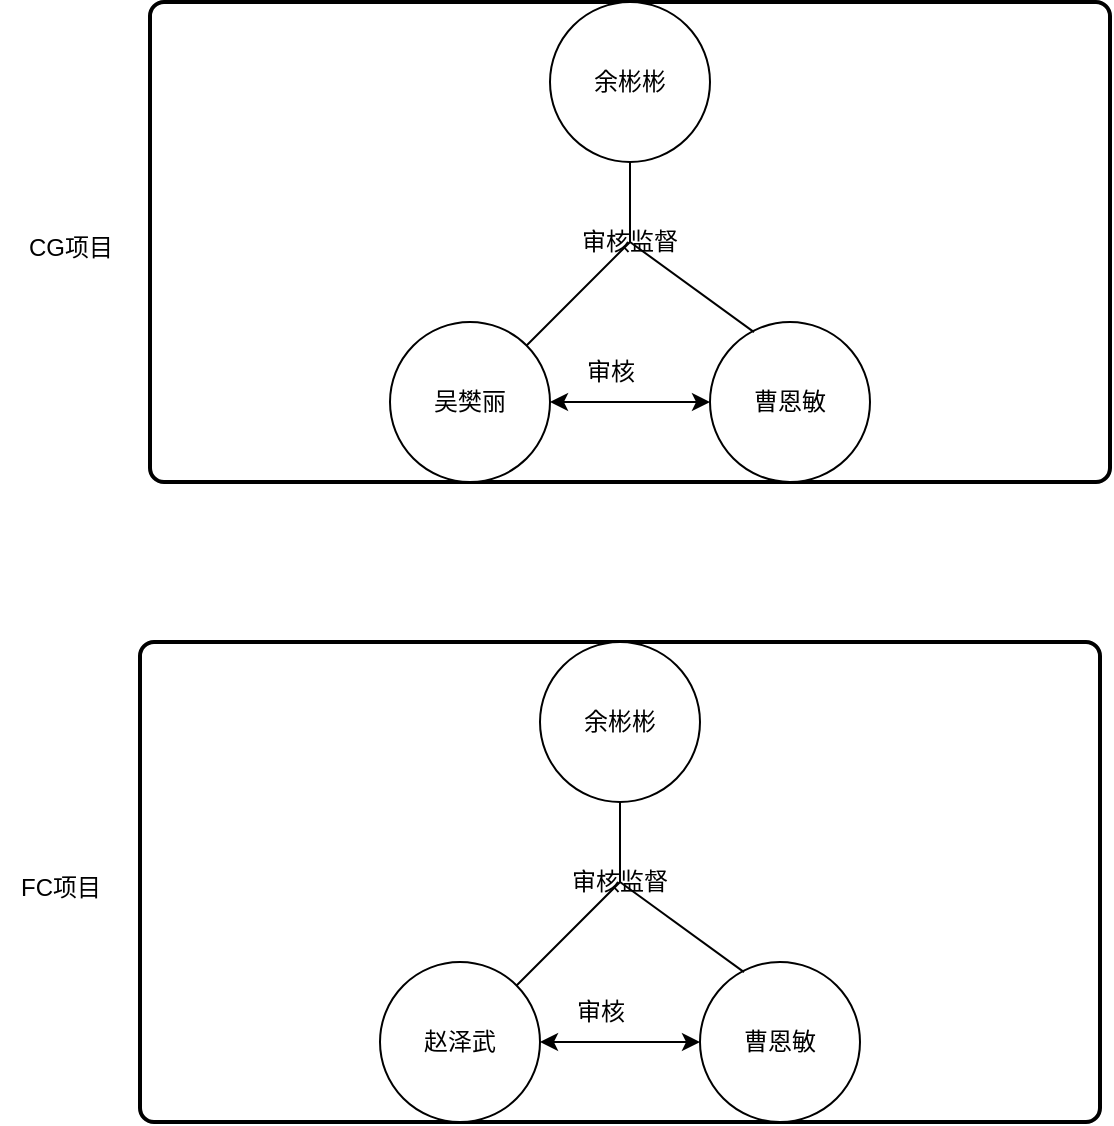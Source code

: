 <mxfile version="23.1.6" type="github">
  <diagram id="C5RBs43oDa-KdzZeNtuy" name="Page-1">
    <mxGraphModel dx="748" dy="670" grid="1" gridSize="10" guides="1" tooltips="1" connect="1" arrows="1" fold="1" page="1" pageScale="1" pageWidth="827" pageHeight="1169" math="0" shadow="0">
      <root>
        <mxCell id="WIyWlLk6GJQsqaUBKTNV-0" />
        <mxCell id="WIyWlLk6GJQsqaUBKTNV-1" parent="WIyWlLk6GJQsqaUBKTNV-0" />
        <mxCell id="Sk5eVXv0QJa8INyckC6k-43" value="审核监督" style="rounded=1;whiteSpace=wrap;html=1;absoluteArcSize=1;arcSize=14;strokeWidth=2;" vertex="1" parent="WIyWlLk6GJQsqaUBKTNV-1">
          <mxGeometry x="80" y="280" width="480" height="240" as="geometry" />
        </mxCell>
        <mxCell id="Sk5eVXv0QJa8INyckC6k-44" value="余彬彬" style="ellipse;whiteSpace=wrap;html=1;aspect=fixed;" vertex="1" parent="WIyWlLk6GJQsqaUBKTNV-1">
          <mxGeometry x="280" y="280" width="80" height="80" as="geometry" />
        </mxCell>
        <mxCell id="Sk5eVXv0QJa8INyckC6k-45" value="吴樊丽" style="ellipse;whiteSpace=wrap;html=1;aspect=fixed;" vertex="1" parent="WIyWlLk6GJQsqaUBKTNV-1">
          <mxGeometry x="200" y="440" width="80" height="80" as="geometry" />
        </mxCell>
        <mxCell id="Sk5eVXv0QJa8INyckC6k-46" value="曹恩敏" style="ellipse;whiteSpace=wrap;html=1;aspect=fixed;" vertex="1" parent="WIyWlLk6GJQsqaUBKTNV-1">
          <mxGeometry x="360" y="440" width="80" height="80" as="geometry" />
        </mxCell>
        <mxCell id="Sk5eVXv0QJa8INyckC6k-47" value="" style="endArrow=classic;startArrow=classic;html=1;rounded=0;exitX=1;exitY=0.5;exitDx=0;exitDy=0;entryX=0;entryY=0.5;entryDx=0;entryDy=0;" edge="1" parent="WIyWlLk6GJQsqaUBKTNV-1" source="Sk5eVXv0QJa8INyckC6k-45" target="Sk5eVXv0QJa8INyckC6k-46">
          <mxGeometry width="50" height="50" relative="1" as="geometry">
            <mxPoint x="240" y="270" as="sourcePoint" />
            <mxPoint x="350" y="270" as="targetPoint" />
            <Array as="points">
              <mxPoint x="310" y="480" />
              <mxPoint x="330" y="480" />
            </Array>
          </mxGeometry>
        </mxCell>
        <mxCell id="Sk5eVXv0QJa8INyckC6k-48" value="审核" style="text;html=1;align=center;verticalAlign=middle;resizable=0;points=[];autosize=1;strokeColor=none;fillColor=none;" vertex="1" parent="WIyWlLk6GJQsqaUBKTNV-1">
          <mxGeometry x="285" y="450" width="50" height="30" as="geometry" />
        </mxCell>
        <mxCell id="Sk5eVXv0QJa8INyckC6k-49" value="" style="endArrow=none;html=1;rounded=0;exitX=1;exitY=0;exitDx=0;exitDy=0;" edge="1" parent="WIyWlLk6GJQsqaUBKTNV-1" source="Sk5eVXv0QJa8INyckC6k-45" target="Sk5eVXv0QJa8INyckC6k-44">
          <mxGeometry width="50" height="50" relative="1" as="geometry">
            <mxPoint x="270" y="440" as="sourcePoint" />
            <mxPoint x="340" y="540" as="targetPoint" />
            <Array as="points">
              <mxPoint x="320" y="400" />
            </Array>
          </mxGeometry>
        </mxCell>
        <mxCell id="Sk5eVXv0QJa8INyckC6k-50" value="" style="endArrow=none;html=1;rounded=0;entryX=0.275;entryY=0.063;entryDx=0;entryDy=0;entryPerimeter=0;" edge="1" parent="WIyWlLk6GJQsqaUBKTNV-1" target="Sk5eVXv0QJa8INyckC6k-46">
          <mxGeometry width="50" height="50" relative="1" as="geometry">
            <mxPoint x="320" y="400" as="sourcePoint" />
            <mxPoint x="340" y="540" as="targetPoint" />
          </mxGeometry>
        </mxCell>
        <mxCell id="Sk5eVXv0QJa8INyckC6k-52" value="CG项目" style="text;html=1;align=center;verticalAlign=middle;resizable=0;points=[];autosize=1;strokeColor=none;fillColor=none;" vertex="1" parent="WIyWlLk6GJQsqaUBKTNV-1">
          <mxGeometry x="5" y="388" width="70" height="30" as="geometry" />
        </mxCell>
        <mxCell id="Sk5eVXv0QJa8INyckC6k-53" value="审核监督" style="rounded=1;whiteSpace=wrap;html=1;absoluteArcSize=1;arcSize=14;strokeWidth=2;" vertex="1" parent="WIyWlLk6GJQsqaUBKTNV-1">
          <mxGeometry x="75" y="600" width="480" height="240" as="geometry" />
        </mxCell>
        <mxCell id="Sk5eVXv0QJa8INyckC6k-54" value="余彬彬" style="ellipse;whiteSpace=wrap;html=1;aspect=fixed;" vertex="1" parent="WIyWlLk6GJQsqaUBKTNV-1">
          <mxGeometry x="275" y="600" width="80" height="80" as="geometry" />
        </mxCell>
        <mxCell id="Sk5eVXv0QJa8INyckC6k-55" value="赵泽武" style="ellipse;whiteSpace=wrap;html=1;aspect=fixed;" vertex="1" parent="WIyWlLk6GJQsqaUBKTNV-1">
          <mxGeometry x="195" y="760" width="80" height="80" as="geometry" />
        </mxCell>
        <mxCell id="Sk5eVXv0QJa8INyckC6k-56" value="曹恩敏" style="ellipse;whiteSpace=wrap;html=1;aspect=fixed;" vertex="1" parent="WIyWlLk6GJQsqaUBKTNV-1">
          <mxGeometry x="355" y="760" width="80" height="80" as="geometry" />
        </mxCell>
        <mxCell id="Sk5eVXv0QJa8INyckC6k-57" value="" style="endArrow=classic;startArrow=classic;html=1;rounded=0;exitX=1;exitY=0.5;exitDx=0;exitDy=0;entryX=0;entryY=0.5;entryDx=0;entryDy=0;" edge="1" parent="WIyWlLk6GJQsqaUBKTNV-1" source="Sk5eVXv0QJa8INyckC6k-55" target="Sk5eVXv0QJa8INyckC6k-56">
          <mxGeometry width="50" height="50" relative="1" as="geometry">
            <mxPoint x="235" y="590" as="sourcePoint" />
            <mxPoint x="345" y="590" as="targetPoint" />
            <Array as="points">
              <mxPoint x="305" y="800" />
              <mxPoint x="325" y="800" />
            </Array>
          </mxGeometry>
        </mxCell>
        <mxCell id="Sk5eVXv0QJa8INyckC6k-58" value="审核" style="text;html=1;align=center;verticalAlign=middle;resizable=0;points=[];autosize=1;strokeColor=none;fillColor=none;" vertex="1" parent="WIyWlLk6GJQsqaUBKTNV-1">
          <mxGeometry x="280" y="770" width="50" height="30" as="geometry" />
        </mxCell>
        <mxCell id="Sk5eVXv0QJa8INyckC6k-59" value="" style="endArrow=none;html=1;rounded=0;exitX=1;exitY=0;exitDx=0;exitDy=0;" edge="1" parent="WIyWlLk6GJQsqaUBKTNV-1" source="Sk5eVXv0QJa8INyckC6k-55" target="Sk5eVXv0QJa8INyckC6k-54">
          <mxGeometry width="50" height="50" relative="1" as="geometry">
            <mxPoint x="265" y="760" as="sourcePoint" />
            <mxPoint x="335" y="860" as="targetPoint" />
            <Array as="points">
              <mxPoint x="315" y="720" />
            </Array>
          </mxGeometry>
        </mxCell>
        <mxCell id="Sk5eVXv0QJa8INyckC6k-60" value="" style="endArrow=none;html=1;rounded=0;entryX=0.275;entryY=0.063;entryDx=0;entryDy=0;entryPerimeter=0;" edge="1" parent="WIyWlLk6GJQsqaUBKTNV-1" target="Sk5eVXv0QJa8INyckC6k-56">
          <mxGeometry width="50" height="50" relative="1" as="geometry">
            <mxPoint x="315" y="720" as="sourcePoint" />
            <mxPoint x="335" y="860" as="targetPoint" />
          </mxGeometry>
        </mxCell>
        <mxCell id="Sk5eVXv0QJa8INyckC6k-61" value="FC项目" style="text;html=1;align=center;verticalAlign=middle;resizable=0;points=[];autosize=1;strokeColor=none;fillColor=none;" vertex="1" parent="WIyWlLk6GJQsqaUBKTNV-1">
          <mxGeometry x="5" y="708" width="60" height="30" as="geometry" />
        </mxCell>
      </root>
    </mxGraphModel>
  </diagram>
</mxfile>
